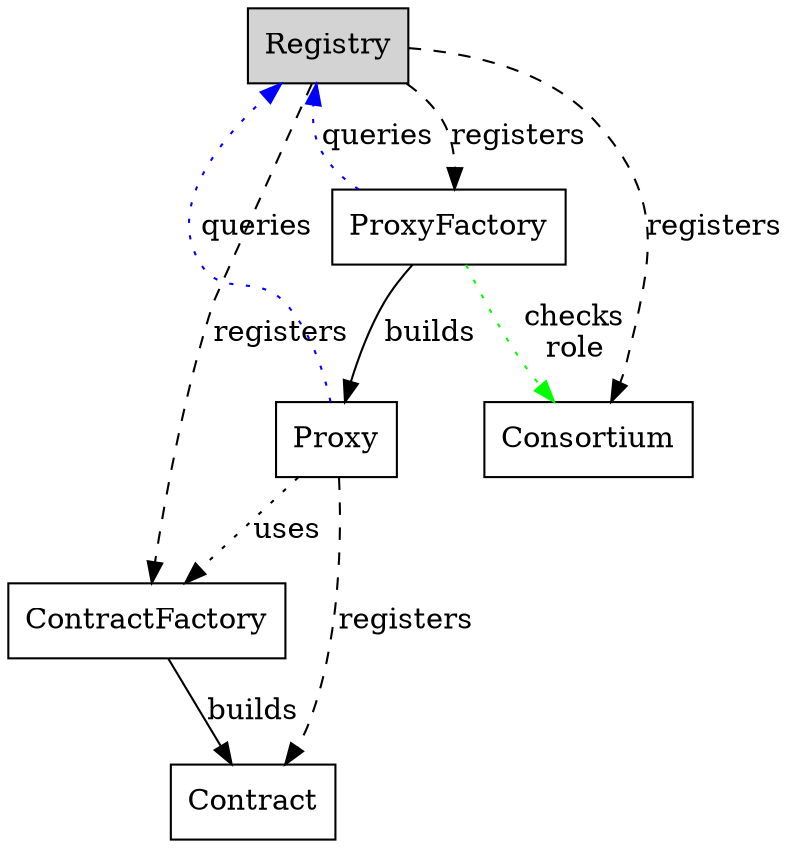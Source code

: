 digraph Contracts {
    node [shape = box];
    Registry [style=filled];
    Registry -> { ContractFactory; ProxyFactory; Consortium } [style=dashed, label="registers"]
    ContractFactory -> Contract [label="builds"];
    ProxyFactory -> Consortium [style=dotted, label="checks\nrole", color=green];
    ProxyFactory -> Registry [style=dotted, label="queries", color=blue];
    ProxyFactory -> Proxy [label="builds"];
    Proxy -> Registry [style=dotted; label="queries", color=blue];
    Proxy -> ContractFactory [style=dotted, label="uses"];
    Proxy -> Contract [style=dashed, label="registers"];
}